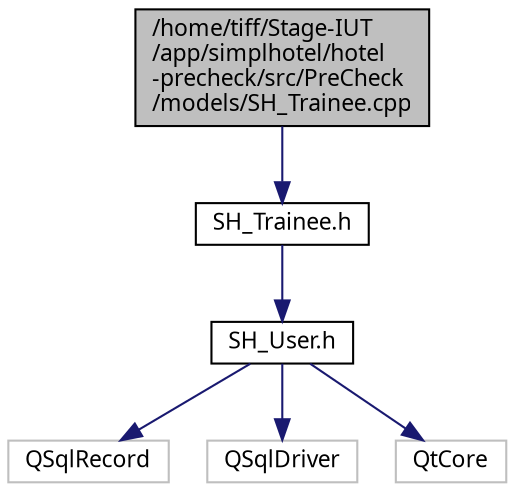 digraph "/home/tiff/Stage-IUT/app/simplhotel/hotel-precheck/src/PreCheck/models/SH_Trainee.cpp"
{
 // INTERACTIVE_SVG=YES
  bgcolor="transparent";
  edge [fontname="Verdana",fontsize="11",labelfontname="Verdana",labelfontsize="11"];
  node [fontname="Verdana",fontsize="11",shape=record];
  Node1 [label="/home/tiff/Stage-IUT\l/app/simplhotel/hotel\l-precheck/src/PreCheck\l/models/SH_Trainee.cpp",height=0.2,width=0.4,color="black", fillcolor="grey75", style="filled" fontcolor="black"];
  Node1 -> Node2 [color="midnightblue",fontsize="11",style="solid"];
  Node2 [label="SH_Trainee.h",height=0.2,width=0.4,color="black",URL="$SH__Trainee_8h.html"];
  Node2 -> Node3 [color="midnightblue",fontsize="11",style="solid"];
  Node3 [label="SH_User.h",height=0.2,width=0.4,color="black",URL="$SH__User_8h.html"];
  Node3 -> Node4 [color="midnightblue",fontsize="11",style="solid"];
  Node4 [label="QSqlRecord",height=0.2,width=0.4,color="grey75"];
  Node3 -> Node5 [color="midnightblue",fontsize="11",style="solid"];
  Node5 [label="QSqlDriver",height=0.2,width=0.4,color="grey75"];
  Node3 -> Node6 [color="midnightblue",fontsize="11",style="solid"];
  Node6 [label="QtCore",height=0.2,width=0.4,color="grey75"];
}
